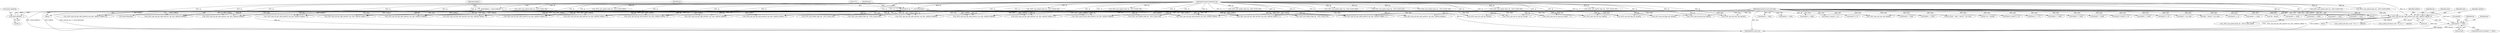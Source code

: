 digraph "0_radare2_bbb4af56003c1afdad67af0c4339267ca38b1017@array" {
"1001108" [label="(Call,data[0] == 0xc0)"];
"1001101" [label="(Call,_6502_anal_esil_get_addr_pattern3 (op, data, addrbuf, buffsize, 0))"];
"1000278" [label="(Call,memset (op, '\0', sizeof (RAnalOp)))"];
"1000265" [label="(MethodParameterIn,RAnalOp *op)"];
"1000267" [label="(MethodParameterIn,const ut8 *data)"];
"1000272" [label="(Call,buffsize = sizeof (addrbuf) - 1)"];
"1000274" [label="(Call,sizeof (addrbuf) - 1)"];
"1001547" [label="(Call,_6502_anal_esil_get_addr_pattern1 (op, data, addrbuf, buffsize))"];
"1001655" [label="(Call,_6502_anal_esil_pop (op, data[0]))"];
"1000931" [label="(Call,_6502_anal_update_flags (op, _6502_FLAGS_NZ))"];
"1000272" [label="(Call,buffsize = sizeof (addrbuf) - 1)"];
"1001105" [label="(Identifier,buffsize)"];
"1000479" [label="(Call,_6502_anal_esil_flags (op, data[0]))"];
"1001490" [label="(Call,_6502_anal_update_flags (op, _6502_FLAGS_NZ))"];
"1000876" [label="(Call,data[0] == 0x6a)"];
"1000668" [label="(Call,data[0] == 0x29)"];
"1000596" [label="(Call,_6502_anal_update_flags (op, _6502_FLAGS_BNZ))"];
"1001626" [label="(Call,_6502_anal_esil_push (op, data[0]))"];
"1000890" [label="(Call,_6502_anal_esil_get_addr_pattern2 (op, data, addrbuf, buffsize, 'x'))"];
"1000818" [label="(Call,_6502_anal_update_flags (op, _6502_FLAGS_NZ))"];
"1001173" [label="(Call,op->jump = addr + data[1] + op->size)"];
"1000306" [label="(Call,op->id = data[0])"];
"1001240" [label="(Call,data[1] | data[2] << 8)"];
"1000645" [label="(Call,_6502_anal_update_flags (op, _6502_FLAGS_NZ))"];
"1001167" [label="(Call,data[1] <= 127)"];
"1000277" [label="(Literal,1)"];
"1001012" [label="(Call,_6502_anal_esil_get_addr_pattern1 (op, data, addrbuf, buffsize))"];
"1000760" [label="(Call,_6502_anal_esil_get_addr_pattern2 (op, data, addrbuf, buffsize, 'x'))"];
"1001121" [label="(Call,r_strbuf_setf (&op->esil, \"%s,[1],y,==\", addrbuf))"];
"1001719" [label="(Call,_6502_anal_esil_mov (op, data[0]))"];
"1001112" [label="(Literal,0xc0)"];
"1000918" [label="(Call,_6502_anal_esil_get_addr_pattern2 (op, data, addrbuf, buffsize, 'x'))"];
"1000711" [label="(Call,data[0] == 0x49)"];
"1001038" [label="(Call,_6502_anal_update_flags (op, _6502_FLAGS_BNZ))"];
"1001018" [label="(Call,data[0] == 0xc9)"];
"1001697" [label="(Call,_6502_anal_esil_mov (op, data[0]))"];
"1000774" [label="(Call,_6502_anal_update_flags (op, _6502_FLAGS_NZ))"];
"1001429" [label="(Call,data[0] == 0xa9)"];
"1001504" [label="(Call,_6502_anal_esil_get_addr_pattern3 (op, data, addrbuf, buffsize, 'x'))"];
"1001109" [label="(Call,data[0])"];
"1001056" [label="(Call,_6502_anal_esil_get_addr_pattern3 (op, data, addrbuf, buffsize, 0))"];
"1000265" [label="(MethodParameterIn,RAnalOp *op)"];
"1000269" [label="(Block,)"];
"1000944" [label="(Call,_6502_anal_esil_get_addr_pattern2 (op, data, addrbuf, buffsize, 'x'))"];
"1001423" [label="(Call,_6502_anal_esil_get_addr_pattern1 (op, data, addrbuf, buffsize))"];
"1001102" [label="(Identifier,op)"];
"1000847" [label="(Call,_6502_anal_esil_get_addr_pattern2 (op, data, addrbuf, buffsize, 'x'))"];
"1001219" [label="(Call,_6502_anal_esil_ccall (op, data[0]))"];
"1001320" [label="(Call,data[1] | data[2] << 8)"];
"1001568" [label="(Call,_6502_anal_esil_get_addr_pattern2 (op, data, addrbuf, buffsize, 'y'))"];
"1000521" [label="(Call,_6502_anal_esil_get_addr_pattern1 (op, data, addrbuf, buffsize))"];
"1001063" [label="(Call,data[0] == 0xe0)"];
"1001107" [label="(ControlStructure,if (data[0] == 0xc0))"];
"1000905" [label="(Call,_6502_anal_update_flags (op, _6502_FLAGS_NZ))"];
"1001449" [label="(Call,_6502_anal_update_flags (op, _6502_FLAGS_NZ))"];
"1001244" [label="(Call,data[2] << 8)"];
"1001179" [label="(Call,data[1] + op->size)"];
"1000275" [label="(Call,sizeof (addrbuf))"];
"1000992" [label="(Call,_6502_anal_esil_inc_reg (op, data[0], \"-\"))"];
"1001116" [label="(Identifier,op)"];
"1001106" [label="(Literal,0)"];
"1001590" [label="(Call,_6502_anal_esil_get_addr_pattern3 (op, data, addrbuf, buffsize, 'x'))"];
"1001108" [label="(Call,data[0] == 0xc0)"];
"1001729" [label="(MethodReturn,static int)"];
"1000267" [label="(MethodParameterIn,const ut8 *data)"];
"1001177" [label="(Call,addr + data[1] + op->size)"];
"1000973" [label="(Call,_6502_anal_esil_inc_reg (op, data[0], \"+\"))"];
"1000279" [label="(Identifier,op)"];
"1000547" [label="(Call,_6502_anal_update_flags (op, _6502_FLAGS_NZ))"];
"1001463" [label="(Call,_6502_anal_esil_get_addr_pattern2 (op, data, addrbuf, buffsize, 'y'))"];
"1001128" [label="(Call,_6502_anal_update_flags (op, _6502_FLAGS_BNZ))"];
"1000570" [label="(Call,_6502_anal_esil_get_addr_pattern1 (op, data, addrbuf, buffsize))"];
"1000281" [label="(Call,sizeof (RAnalOp))"];
"1001675" [label="(Call,_6502_anal_esil_mov (op, data[0]))"];
"1001324" [label="(Call,data[2] << 8)"];
"1000833" [label="(Call,data[0] == 0x2a)"];
"1000273" [label="(Identifier,buffsize)"];
"1001195" [label="(Call,256 - data[1])"];
"1000731" [label="(Call,_6502_anal_update_flags (op, _6502_FLAGS_NZ))"];
"1000576" [label="(Call,data[0] == 0xe9)"];
"1000619" [label="(Call,_6502_anal_esil_get_addr_pattern1 (op, data, addrbuf, buffsize))"];
"1000527" [label="(Call,data[0] == 0x69)"];
"1000803" [label="(Call,_6502_anal_esil_get_addr_pattern2 (op, data, addrbuf, buffsize, 'x'))"];
"1001110" [label="(Identifier,data)"];
"1001103" [label="(Identifier,data)"];
"1000705" [label="(Call,_6502_anal_esil_get_addr_pattern1 (op, data, addrbuf, buffsize))"];
"1000278" [label="(Call,memset (op, '\0', sizeof (RAnalOp)))"];
"1000280" [label="(Literal,'\0')"];
"1000492" [label="(Call,_6502_anal_esil_get_addr_pattern3 (op, data, addrbuf, buffsize, 0))"];
"1001511" [label="(Call,data[0] == 0xa0)"];
"1001101" [label="(Call,_6502_anal_esil_get_addr_pattern3 (op, data, addrbuf, buffsize, 0))"];
"1000322" [label="(Block,)"];
"1001083" [label="(Call,_6502_anal_update_flags (op, _6502_FLAGS_BNZ))"];
"1001470" [label="(Call,data[0] == 0xa2)"];
"1000789" [label="(Call,data[0] == 0x4a)"];
"1000746" [label="(Call,data[0] == 0x0a)"];
"1001104" [label="(Identifier,addrbuf)"];
"1001531" [label="(Call,_6502_anal_update_flags (op, _6502_FLAGS_NZ))"];
"1001124" [label="(Identifier,op)"];
"1000688" [label="(Call,_6502_anal_update_flags (op, _6502_FLAGS_NZ))"];
"1000662" [label="(Call,_6502_anal_esil_get_addr_pattern1 (op, data, addrbuf, buffsize))"];
"1000625" [label="(Call,data[0] == 0x09)"];
"1001284" [label="(Call,data[1] | data[2] << 8)"];
"1000861" [label="(Call,_6502_anal_update_flags (op, _6502_FLAGS_NZ))"];
"1000285" [label="(Identifier,op)"];
"1001113" [label="(Call,r_strbuf_setf (&op->esil, \"%s,y,==\", addrbuf))"];
"1000274" [label="(Call,sizeof (addrbuf) - 1)"];
"1001288" [label="(Call,data[2] << 8)"];
"1000957" [label="(Call,_6502_anal_update_flags (op, _6502_FLAGS_NZ))"];
"1001108" -> "1001107"  [label="AST: "];
"1001108" -> "1001112"  [label="CFG: "];
"1001109" -> "1001108"  [label="AST: "];
"1001112" -> "1001108"  [label="AST: "];
"1001116" -> "1001108"  [label="CFG: "];
"1001124" -> "1001108"  [label="CFG: "];
"1001108" -> "1001729"  [label="DDG: data[0]"];
"1001108" -> "1001729"  [label="DDG: data[0] == 0xc0"];
"1001101" -> "1001108"  [label="DDG: data"];
"1000267" -> "1001108"  [label="DDG: data"];
"1001101" -> "1000322"  [label="AST: "];
"1001101" -> "1001106"  [label="CFG: "];
"1001102" -> "1001101"  [label="AST: "];
"1001103" -> "1001101"  [label="AST: "];
"1001104" -> "1001101"  [label="AST: "];
"1001105" -> "1001101"  [label="AST: "];
"1001106" -> "1001101"  [label="AST: "];
"1001110" -> "1001101"  [label="CFG: "];
"1001101" -> "1001729"  [label="DDG: buffsize"];
"1001101" -> "1001729"  [label="DDG: data"];
"1001101" -> "1001729"  [label="DDG: _6502_anal_esil_get_addr_pattern3 (op, data, addrbuf, buffsize, 0)"];
"1000278" -> "1001101"  [label="DDG: op"];
"1000265" -> "1001101"  [label="DDG: op"];
"1000267" -> "1001101"  [label="DDG: data"];
"1000272" -> "1001101"  [label="DDG: buffsize"];
"1001101" -> "1001113"  [label="DDG: addrbuf"];
"1001101" -> "1001121"  [label="DDG: addrbuf"];
"1001101" -> "1001128"  [label="DDG: op"];
"1000278" -> "1000269"  [label="AST: "];
"1000278" -> "1000281"  [label="CFG: "];
"1000279" -> "1000278"  [label="AST: "];
"1000280" -> "1000278"  [label="AST: "];
"1000281" -> "1000278"  [label="AST: "];
"1000285" -> "1000278"  [label="CFG: "];
"1000278" -> "1001729"  [label="DDG: memset (op, '\0', sizeof (RAnalOp))"];
"1000278" -> "1001729"  [label="DDG: op"];
"1000265" -> "1000278"  [label="DDG: op"];
"1000278" -> "1000479"  [label="DDG: op"];
"1000278" -> "1000492"  [label="DDG: op"];
"1000278" -> "1000521"  [label="DDG: op"];
"1000278" -> "1000570"  [label="DDG: op"];
"1000278" -> "1000619"  [label="DDG: op"];
"1000278" -> "1000662"  [label="DDG: op"];
"1000278" -> "1000705"  [label="DDG: op"];
"1000278" -> "1000760"  [label="DDG: op"];
"1000278" -> "1000774"  [label="DDG: op"];
"1000278" -> "1000803"  [label="DDG: op"];
"1000278" -> "1000818"  [label="DDG: op"];
"1000278" -> "1000847"  [label="DDG: op"];
"1000278" -> "1000861"  [label="DDG: op"];
"1000278" -> "1000890"  [label="DDG: op"];
"1000278" -> "1000905"  [label="DDG: op"];
"1000278" -> "1000918"  [label="DDG: op"];
"1000278" -> "1000944"  [label="DDG: op"];
"1000278" -> "1000973"  [label="DDG: op"];
"1000278" -> "1000992"  [label="DDG: op"];
"1000278" -> "1001012"  [label="DDG: op"];
"1000278" -> "1001056"  [label="DDG: op"];
"1000278" -> "1001219"  [label="DDG: op"];
"1000278" -> "1001423"  [label="DDG: op"];
"1000278" -> "1001463"  [label="DDG: op"];
"1000278" -> "1001504"  [label="DDG: op"];
"1000278" -> "1001547"  [label="DDG: op"];
"1000278" -> "1001568"  [label="DDG: op"];
"1000278" -> "1001590"  [label="DDG: op"];
"1000278" -> "1001626"  [label="DDG: op"];
"1000278" -> "1001655"  [label="DDG: op"];
"1000278" -> "1001675"  [label="DDG: op"];
"1000278" -> "1001697"  [label="DDG: op"];
"1000278" -> "1001719"  [label="DDG: op"];
"1000265" -> "1000263"  [label="AST: "];
"1000265" -> "1001729"  [label="DDG: op"];
"1000265" -> "1000479"  [label="DDG: op"];
"1000265" -> "1000492"  [label="DDG: op"];
"1000265" -> "1000521"  [label="DDG: op"];
"1000265" -> "1000547"  [label="DDG: op"];
"1000265" -> "1000570"  [label="DDG: op"];
"1000265" -> "1000596"  [label="DDG: op"];
"1000265" -> "1000619"  [label="DDG: op"];
"1000265" -> "1000645"  [label="DDG: op"];
"1000265" -> "1000662"  [label="DDG: op"];
"1000265" -> "1000688"  [label="DDG: op"];
"1000265" -> "1000705"  [label="DDG: op"];
"1000265" -> "1000731"  [label="DDG: op"];
"1000265" -> "1000760"  [label="DDG: op"];
"1000265" -> "1000774"  [label="DDG: op"];
"1000265" -> "1000803"  [label="DDG: op"];
"1000265" -> "1000818"  [label="DDG: op"];
"1000265" -> "1000847"  [label="DDG: op"];
"1000265" -> "1000861"  [label="DDG: op"];
"1000265" -> "1000890"  [label="DDG: op"];
"1000265" -> "1000905"  [label="DDG: op"];
"1000265" -> "1000918"  [label="DDG: op"];
"1000265" -> "1000931"  [label="DDG: op"];
"1000265" -> "1000944"  [label="DDG: op"];
"1000265" -> "1000957"  [label="DDG: op"];
"1000265" -> "1000973"  [label="DDG: op"];
"1000265" -> "1000992"  [label="DDG: op"];
"1000265" -> "1001012"  [label="DDG: op"];
"1000265" -> "1001038"  [label="DDG: op"];
"1000265" -> "1001056"  [label="DDG: op"];
"1000265" -> "1001083"  [label="DDG: op"];
"1000265" -> "1001128"  [label="DDG: op"];
"1000265" -> "1001219"  [label="DDG: op"];
"1000265" -> "1001423"  [label="DDG: op"];
"1000265" -> "1001449"  [label="DDG: op"];
"1000265" -> "1001463"  [label="DDG: op"];
"1000265" -> "1001490"  [label="DDG: op"];
"1000265" -> "1001504"  [label="DDG: op"];
"1000265" -> "1001531"  [label="DDG: op"];
"1000265" -> "1001547"  [label="DDG: op"];
"1000265" -> "1001568"  [label="DDG: op"];
"1000265" -> "1001590"  [label="DDG: op"];
"1000265" -> "1001626"  [label="DDG: op"];
"1000265" -> "1001655"  [label="DDG: op"];
"1000265" -> "1001675"  [label="DDG: op"];
"1000265" -> "1001697"  [label="DDG: op"];
"1000265" -> "1001719"  [label="DDG: op"];
"1000267" -> "1000263"  [label="AST: "];
"1000267" -> "1001729"  [label="DDG: data"];
"1000267" -> "1000306"  [label="DDG: data"];
"1000267" -> "1000479"  [label="DDG: data"];
"1000267" -> "1000492"  [label="DDG: data"];
"1000267" -> "1000521"  [label="DDG: data"];
"1000267" -> "1000527"  [label="DDG: data"];
"1000267" -> "1000570"  [label="DDG: data"];
"1000267" -> "1000576"  [label="DDG: data"];
"1000267" -> "1000619"  [label="DDG: data"];
"1000267" -> "1000625"  [label="DDG: data"];
"1000267" -> "1000662"  [label="DDG: data"];
"1000267" -> "1000668"  [label="DDG: data"];
"1000267" -> "1000705"  [label="DDG: data"];
"1000267" -> "1000711"  [label="DDG: data"];
"1000267" -> "1000746"  [label="DDG: data"];
"1000267" -> "1000760"  [label="DDG: data"];
"1000267" -> "1000789"  [label="DDG: data"];
"1000267" -> "1000803"  [label="DDG: data"];
"1000267" -> "1000833"  [label="DDG: data"];
"1000267" -> "1000847"  [label="DDG: data"];
"1000267" -> "1000876"  [label="DDG: data"];
"1000267" -> "1000890"  [label="DDG: data"];
"1000267" -> "1000918"  [label="DDG: data"];
"1000267" -> "1000944"  [label="DDG: data"];
"1000267" -> "1000973"  [label="DDG: data"];
"1000267" -> "1000992"  [label="DDG: data"];
"1000267" -> "1001012"  [label="DDG: data"];
"1000267" -> "1001018"  [label="DDG: data"];
"1000267" -> "1001056"  [label="DDG: data"];
"1000267" -> "1001063"  [label="DDG: data"];
"1000267" -> "1001167"  [label="DDG: data"];
"1000267" -> "1001173"  [label="DDG: data"];
"1000267" -> "1001177"  [label="DDG: data"];
"1000267" -> "1001179"  [label="DDG: data"];
"1000267" -> "1001195"  [label="DDG: data"];
"1000267" -> "1001219"  [label="DDG: data"];
"1000267" -> "1001240"  [label="DDG: data"];
"1000267" -> "1001244"  [label="DDG: data"];
"1000267" -> "1001284"  [label="DDG: data"];
"1000267" -> "1001288"  [label="DDG: data"];
"1000267" -> "1001320"  [label="DDG: data"];
"1000267" -> "1001324"  [label="DDG: data"];
"1000267" -> "1001423"  [label="DDG: data"];
"1000267" -> "1001429"  [label="DDG: data"];
"1000267" -> "1001463"  [label="DDG: data"];
"1000267" -> "1001470"  [label="DDG: data"];
"1000267" -> "1001504"  [label="DDG: data"];
"1000267" -> "1001511"  [label="DDG: data"];
"1000267" -> "1001547"  [label="DDG: data"];
"1000267" -> "1001568"  [label="DDG: data"];
"1000267" -> "1001590"  [label="DDG: data"];
"1000267" -> "1001626"  [label="DDG: data"];
"1000267" -> "1001655"  [label="DDG: data"];
"1000267" -> "1001675"  [label="DDG: data"];
"1000267" -> "1001697"  [label="DDG: data"];
"1000267" -> "1001719"  [label="DDG: data"];
"1000272" -> "1000269"  [label="AST: "];
"1000272" -> "1000274"  [label="CFG: "];
"1000273" -> "1000272"  [label="AST: "];
"1000274" -> "1000272"  [label="AST: "];
"1000279" -> "1000272"  [label="CFG: "];
"1000272" -> "1001729"  [label="DDG: sizeof (addrbuf) - 1"];
"1000272" -> "1001729"  [label="DDG: buffsize"];
"1000274" -> "1000272"  [label="DDG: 1"];
"1000272" -> "1000492"  [label="DDG: buffsize"];
"1000272" -> "1000521"  [label="DDG: buffsize"];
"1000272" -> "1000570"  [label="DDG: buffsize"];
"1000272" -> "1000619"  [label="DDG: buffsize"];
"1000272" -> "1000662"  [label="DDG: buffsize"];
"1000272" -> "1000705"  [label="DDG: buffsize"];
"1000272" -> "1000760"  [label="DDG: buffsize"];
"1000272" -> "1000803"  [label="DDG: buffsize"];
"1000272" -> "1000847"  [label="DDG: buffsize"];
"1000272" -> "1000890"  [label="DDG: buffsize"];
"1000272" -> "1000918"  [label="DDG: buffsize"];
"1000272" -> "1000944"  [label="DDG: buffsize"];
"1000272" -> "1001012"  [label="DDG: buffsize"];
"1000272" -> "1001056"  [label="DDG: buffsize"];
"1000272" -> "1001423"  [label="DDG: buffsize"];
"1000272" -> "1001463"  [label="DDG: buffsize"];
"1000272" -> "1001504"  [label="DDG: buffsize"];
"1000272" -> "1001547"  [label="DDG: buffsize"];
"1000272" -> "1001568"  [label="DDG: buffsize"];
"1000272" -> "1001590"  [label="DDG: buffsize"];
"1000274" -> "1000277"  [label="CFG: "];
"1000275" -> "1000274"  [label="AST: "];
"1000277" -> "1000274"  [label="AST: "];
}
